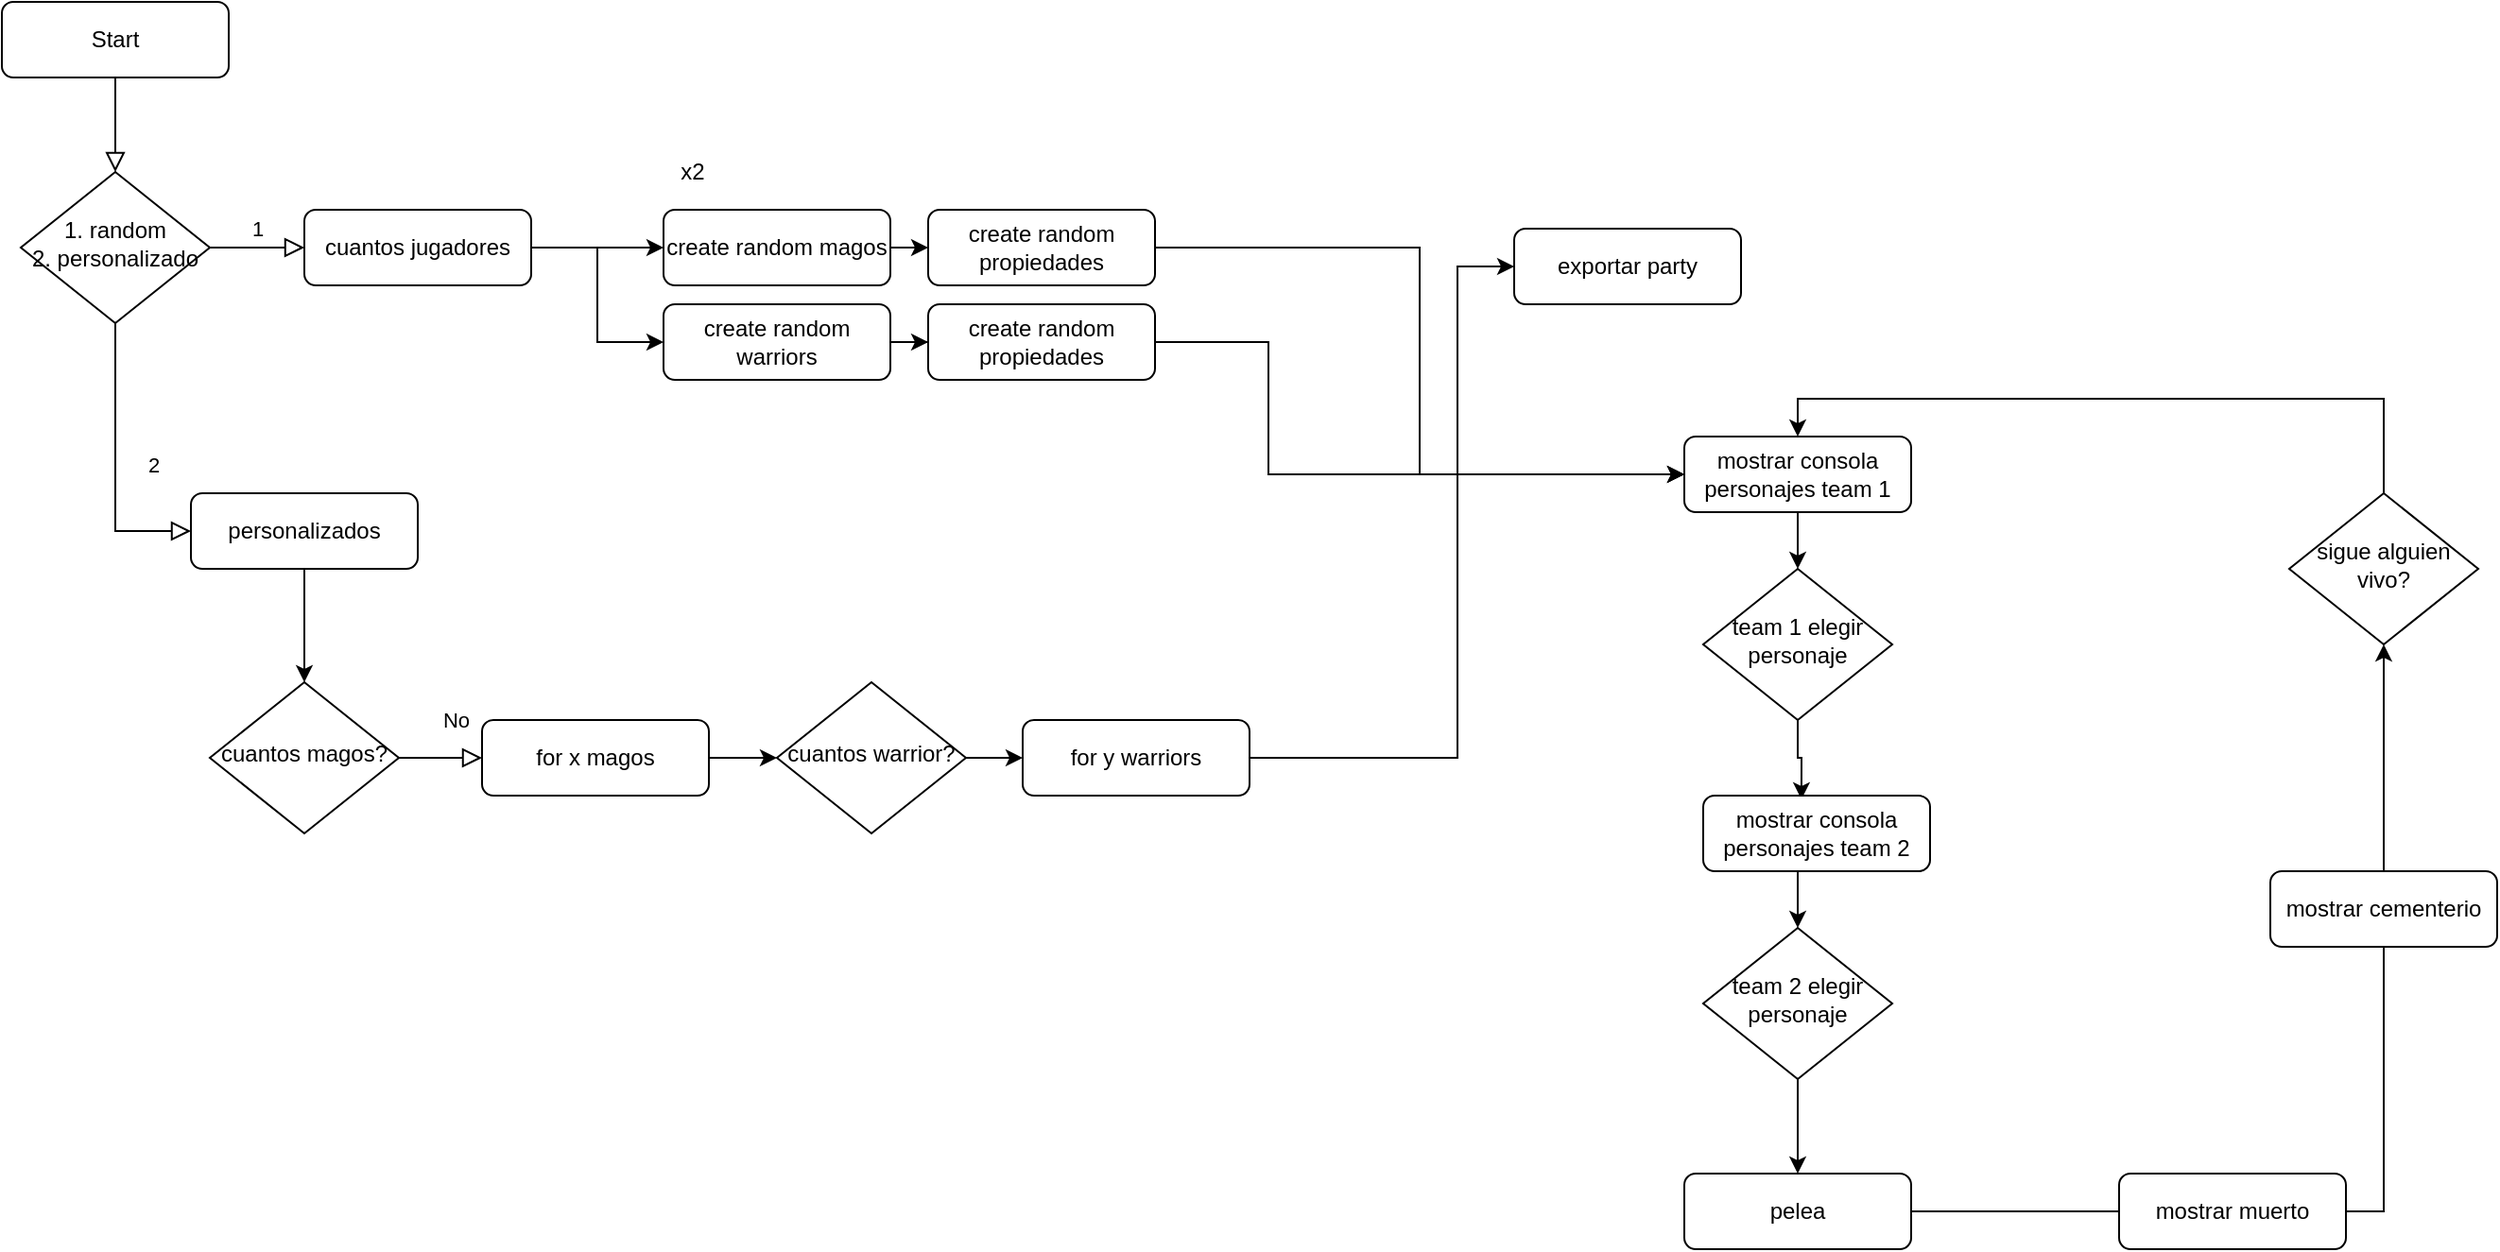 <mxfile version="19.0.0" type="github">
  <diagram id="C5RBs43oDa-KdzZeNtuy" name="Page-1">
    <mxGraphModel dx="1151" dy="776" grid="1" gridSize="10" guides="1" tooltips="1" connect="1" arrows="1" fold="1" page="1" pageScale="1" pageWidth="827" pageHeight="1169" math="0" shadow="0">
      <root>
        <mxCell id="WIyWlLk6GJQsqaUBKTNV-0" />
        <mxCell id="WIyWlLk6GJQsqaUBKTNV-1" parent="WIyWlLk6GJQsqaUBKTNV-0" />
        <mxCell id="WIyWlLk6GJQsqaUBKTNV-2" value="" style="rounded=0;html=1;jettySize=auto;orthogonalLoop=1;fontSize=11;endArrow=block;endFill=0;endSize=8;strokeWidth=1;shadow=0;labelBackgroundColor=none;edgeStyle=orthogonalEdgeStyle;" parent="WIyWlLk6GJQsqaUBKTNV-1" source="WIyWlLk6GJQsqaUBKTNV-3" target="WIyWlLk6GJQsqaUBKTNV-6" edge="1">
          <mxGeometry relative="1" as="geometry" />
        </mxCell>
        <mxCell id="WIyWlLk6GJQsqaUBKTNV-3" value="Start" style="rounded=1;whiteSpace=wrap;html=1;fontSize=12;glass=0;strokeWidth=1;shadow=0;" parent="WIyWlLk6GJQsqaUBKTNV-1" vertex="1">
          <mxGeometry x="160" y="80" width="120" height="40" as="geometry" />
        </mxCell>
        <mxCell id="WIyWlLk6GJQsqaUBKTNV-4" value="2" style="rounded=0;html=1;jettySize=auto;orthogonalLoop=1;fontSize=11;endArrow=block;endFill=0;endSize=8;strokeWidth=1;shadow=0;labelBackgroundColor=none;edgeStyle=orthogonalEdgeStyle;entryX=0;entryY=0.5;entryDx=0;entryDy=0;" parent="WIyWlLk6GJQsqaUBKTNV-1" source="WIyWlLk6GJQsqaUBKTNV-6" target="Xes6MF6YQogt8XBGIQ9O-0" edge="1">
          <mxGeometry y="20" relative="1" as="geometry">
            <mxPoint as="offset" />
          </mxGeometry>
        </mxCell>
        <mxCell id="WIyWlLk6GJQsqaUBKTNV-5" value="1" style="edgeStyle=orthogonalEdgeStyle;rounded=0;html=1;jettySize=auto;orthogonalLoop=1;fontSize=11;endArrow=block;endFill=0;endSize=8;strokeWidth=1;shadow=0;labelBackgroundColor=none;" parent="WIyWlLk6GJQsqaUBKTNV-1" source="WIyWlLk6GJQsqaUBKTNV-6" target="WIyWlLk6GJQsqaUBKTNV-7" edge="1">
          <mxGeometry y="10" relative="1" as="geometry">
            <mxPoint as="offset" />
          </mxGeometry>
        </mxCell>
        <mxCell id="WIyWlLk6GJQsqaUBKTNV-6" value="1. random&lt;br&gt;2. personalizado" style="rhombus;whiteSpace=wrap;html=1;shadow=0;fontFamily=Helvetica;fontSize=12;align=center;strokeWidth=1;spacing=6;spacingTop=-4;" parent="WIyWlLk6GJQsqaUBKTNV-1" vertex="1">
          <mxGeometry x="170" y="170" width="100" height="80" as="geometry" />
        </mxCell>
        <mxCell id="Xes6MF6YQogt8XBGIQ9O-2" style="edgeStyle=orthogonalEdgeStyle;rounded=0;orthogonalLoop=1;jettySize=auto;html=1;exitX=1;exitY=0.5;exitDx=0;exitDy=0;entryX=0;entryY=0.5;entryDx=0;entryDy=0;" edge="1" parent="WIyWlLk6GJQsqaUBKTNV-1" source="WIyWlLk6GJQsqaUBKTNV-7" target="WIyWlLk6GJQsqaUBKTNV-12">
          <mxGeometry relative="1" as="geometry" />
        </mxCell>
        <mxCell id="Xes6MF6YQogt8XBGIQ9O-3" style="edgeStyle=orthogonalEdgeStyle;rounded=0;orthogonalLoop=1;jettySize=auto;html=1;exitX=1;exitY=0.5;exitDx=0;exitDy=0;entryX=0;entryY=0.5;entryDx=0;entryDy=0;" edge="1" parent="WIyWlLk6GJQsqaUBKTNV-1" source="WIyWlLk6GJQsqaUBKTNV-7" target="Xes6MF6YQogt8XBGIQ9O-1">
          <mxGeometry relative="1" as="geometry" />
        </mxCell>
        <mxCell id="WIyWlLk6GJQsqaUBKTNV-7" value="cuantos jugadores" style="rounded=1;whiteSpace=wrap;html=1;fontSize=12;glass=0;strokeWidth=1;shadow=0;" parent="WIyWlLk6GJQsqaUBKTNV-1" vertex="1">
          <mxGeometry x="320" y="190" width="120" height="40" as="geometry" />
        </mxCell>
        <mxCell id="WIyWlLk6GJQsqaUBKTNV-8" value="No" style="rounded=0;html=1;jettySize=auto;orthogonalLoop=1;fontSize=11;endArrow=block;endFill=0;endSize=8;strokeWidth=1;shadow=0;labelBackgroundColor=none;edgeStyle=orthogonalEdgeStyle;" parent="WIyWlLk6GJQsqaUBKTNV-1" source="WIyWlLk6GJQsqaUBKTNV-10" target="WIyWlLk6GJQsqaUBKTNV-11" edge="1">
          <mxGeometry x="0.333" y="20" relative="1" as="geometry">
            <mxPoint as="offset" />
          </mxGeometry>
        </mxCell>
        <mxCell id="WIyWlLk6GJQsqaUBKTNV-10" value="cuantos magos?" style="rhombus;whiteSpace=wrap;html=1;shadow=0;fontFamily=Helvetica;fontSize=12;align=center;strokeWidth=1;spacing=6;spacingTop=-4;" parent="WIyWlLk6GJQsqaUBKTNV-1" vertex="1">
          <mxGeometry x="270" y="440" width="100" height="80" as="geometry" />
        </mxCell>
        <mxCell id="Xes6MF6YQogt8XBGIQ9O-13" style="edgeStyle=orthogonalEdgeStyle;rounded=0;orthogonalLoop=1;jettySize=auto;html=1;" edge="1" parent="WIyWlLk6GJQsqaUBKTNV-1" source="WIyWlLk6GJQsqaUBKTNV-11" target="Xes6MF6YQogt8XBGIQ9O-11">
          <mxGeometry relative="1" as="geometry" />
        </mxCell>
        <mxCell id="WIyWlLk6GJQsqaUBKTNV-11" value="for x magos" style="rounded=1;whiteSpace=wrap;html=1;fontSize=12;glass=0;strokeWidth=1;shadow=0;" parent="WIyWlLk6GJQsqaUBKTNV-1" vertex="1">
          <mxGeometry x="414" y="460" width="120" height="40" as="geometry" />
        </mxCell>
        <mxCell id="Xes6MF6YQogt8XBGIQ9O-6" style="edgeStyle=orthogonalEdgeStyle;rounded=0;orthogonalLoop=1;jettySize=auto;html=1;exitX=1;exitY=0.5;exitDx=0;exitDy=0;entryX=0;entryY=0.5;entryDx=0;entryDy=0;" edge="1" parent="WIyWlLk6GJQsqaUBKTNV-1" source="WIyWlLk6GJQsqaUBKTNV-12" target="Xes6MF6YQogt8XBGIQ9O-5">
          <mxGeometry relative="1" as="geometry" />
        </mxCell>
        <mxCell id="WIyWlLk6GJQsqaUBKTNV-12" value="create random magos" style="rounded=1;whiteSpace=wrap;html=1;fontSize=12;glass=0;strokeWidth=1;shadow=0;" parent="WIyWlLk6GJQsqaUBKTNV-1" vertex="1">
          <mxGeometry x="510" y="190" width="120" height="40" as="geometry" />
        </mxCell>
        <mxCell id="Xes6MF6YQogt8XBGIQ9O-10" style="edgeStyle=orthogonalEdgeStyle;rounded=0;orthogonalLoop=1;jettySize=auto;html=1;exitX=0.5;exitY=1;exitDx=0;exitDy=0;" edge="1" parent="WIyWlLk6GJQsqaUBKTNV-1" source="Xes6MF6YQogt8XBGIQ9O-0" target="WIyWlLk6GJQsqaUBKTNV-10">
          <mxGeometry relative="1" as="geometry" />
        </mxCell>
        <mxCell id="Xes6MF6YQogt8XBGIQ9O-0" value="personalizados" style="rounded=1;whiteSpace=wrap;html=1;fontSize=12;glass=0;strokeWidth=1;shadow=0;" vertex="1" parent="WIyWlLk6GJQsqaUBKTNV-1">
          <mxGeometry x="260" y="340" width="120" height="40" as="geometry" />
        </mxCell>
        <mxCell id="Xes6MF6YQogt8XBGIQ9O-8" style="edgeStyle=orthogonalEdgeStyle;rounded=0;orthogonalLoop=1;jettySize=auto;html=1;exitX=1;exitY=0.5;exitDx=0;exitDy=0;" edge="1" parent="WIyWlLk6GJQsqaUBKTNV-1" source="Xes6MF6YQogt8XBGIQ9O-1" target="Xes6MF6YQogt8XBGIQ9O-7">
          <mxGeometry relative="1" as="geometry" />
        </mxCell>
        <mxCell id="Xes6MF6YQogt8XBGIQ9O-1" value="create random warriors" style="rounded=1;whiteSpace=wrap;html=1;fontSize=12;glass=0;strokeWidth=1;shadow=0;" vertex="1" parent="WIyWlLk6GJQsqaUBKTNV-1">
          <mxGeometry x="510" y="240" width="120" height="40" as="geometry" />
        </mxCell>
        <mxCell id="Xes6MF6YQogt8XBGIQ9O-4" value="x2" style="text;html=1;align=center;verticalAlign=middle;resizable=0;points=[];autosize=1;strokeColor=none;fillColor=none;" vertex="1" parent="WIyWlLk6GJQsqaUBKTNV-1">
          <mxGeometry x="510" y="160" width="30" height="20" as="geometry" />
        </mxCell>
        <mxCell id="Xes6MF6YQogt8XBGIQ9O-16" style="edgeStyle=orthogonalEdgeStyle;rounded=0;orthogonalLoop=1;jettySize=auto;html=1;exitX=1;exitY=0.5;exitDx=0;exitDy=0;entryX=0;entryY=0.5;entryDx=0;entryDy=0;" edge="1" parent="WIyWlLk6GJQsqaUBKTNV-1" source="Xes6MF6YQogt8XBGIQ9O-5" target="Xes6MF6YQogt8XBGIQ9O-9">
          <mxGeometry relative="1" as="geometry" />
        </mxCell>
        <mxCell id="Xes6MF6YQogt8XBGIQ9O-5" value="create random propiedades" style="rounded=1;whiteSpace=wrap;html=1;fontSize=12;glass=0;strokeWidth=1;shadow=0;" vertex="1" parent="WIyWlLk6GJQsqaUBKTNV-1">
          <mxGeometry x="650" y="190" width="120" height="40" as="geometry" />
        </mxCell>
        <mxCell id="Xes6MF6YQogt8XBGIQ9O-17" style="edgeStyle=orthogonalEdgeStyle;rounded=0;orthogonalLoop=1;jettySize=auto;html=1;exitX=1;exitY=0.5;exitDx=0;exitDy=0;" edge="1" parent="WIyWlLk6GJQsqaUBKTNV-1" source="Xes6MF6YQogt8XBGIQ9O-7">
          <mxGeometry relative="1" as="geometry">
            <mxPoint x="1050" y="330" as="targetPoint" />
            <Array as="points">
              <mxPoint x="830" y="260" />
              <mxPoint x="830" y="330" />
            </Array>
          </mxGeometry>
        </mxCell>
        <mxCell id="Xes6MF6YQogt8XBGIQ9O-7" value="create random propiedades" style="rounded=1;whiteSpace=wrap;html=1;fontSize=12;glass=0;strokeWidth=1;shadow=0;" vertex="1" parent="WIyWlLk6GJQsqaUBKTNV-1">
          <mxGeometry x="650" y="240" width="120" height="40" as="geometry" />
        </mxCell>
        <mxCell id="Xes6MF6YQogt8XBGIQ9O-21" style="edgeStyle=orthogonalEdgeStyle;rounded=0;orthogonalLoop=1;jettySize=auto;html=1;exitX=0.5;exitY=1;exitDx=0;exitDy=0;" edge="1" parent="WIyWlLk6GJQsqaUBKTNV-1" source="Xes6MF6YQogt8XBGIQ9O-9" target="Xes6MF6YQogt8XBGIQ9O-19">
          <mxGeometry relative="1" as="geometry" />
        </mxCell>
        <mxCell id="Xes6MF6YQogt8XBGIQ9O-9" value="mostrar consola personajes team 1" style="rounded=1;whiteSpace=wrap;html=1;fontSize=12;glass=0;strokeWidth=1;shadow=0;" vertex="1" parent="WIyWlLk6GJQsqaUBKTNV-1">
          <mxGeometry x="1050" y="310" width="120" height="40" as="geometry" />
        </mxCell>
        <mxCell id="Xes6MF6YQogt8XBGIQ9O-15" style="edgeStyle=orthogonalEdgeStyle;rounded=0;orthogonalLoop=1;jettySize=auto;html=1;exitX=1;exitY=0.5;exitDx=0;exitDy=0;" edge="1" parent="WIyWlLk6GJQsqaUBKTNV-1" source="Xes6MF6YQogt8XBGIQ9O-11" target="Xes6MF6YQogt8XBGIQ9O-14">
          <mxGeometry relative="1" as="geometry" />
        </mxCell>
        <mxCell id="Xes6MF6YQogt8XBGIQ9O-11" value="cuantos warrior?" style="rhombus;whiteSpace=wrap;html=1;shadow=0;fontFamily=Helvetica;fontSize=12;align=center;strokeWidth=1;spacing=6;spacingTop=-4;" vertex="1" parent="WIyWlLk6GJQsqaUBKTNV-1">
          <mxGeometry x="570" y="440" width="100" height="80" as="geometry" />
        </mxCell>
        <mxCell id="Xes6MF6YQogt8XBGIQ9O-18" style="edgeStyle=orthogonalEdgeStyle;rounded=0;orthogonalLoop=1;jettySize=auto;html=1;exitX=1;exitY=0.5;exitDx=0;exitDy=0;" edge="1" parent="WIyWlLk6GJQsqaUBKTNV-1" source="Xes6MF6YQogt8XBGIQ9O-14">
          <mxGeometry relative="1" as="geometry">
            <mxPoint x="1050" y="330" as="targetPoint" />
            <Array as="points">
              <mxPoint x="930" y="480" />
              <mxPoint x="930" y="330" />
            </Array>
          </mxGeometry>
        </mxCell>
        <mxCell id="Xes6MF6YQogt8XBGIQ9O-38" style="edgeStyle=orthogonalEdgeStyle;rounded=0;orthogonalLoop=1;jettySize=auto;html=1;exitX=1;exitY=0.5;exitDx=0;exitDy=0;" edge="1" parent="WIyWlLk6GJQsqaUBKTNV-1" source="Xes6MF6YQogt8XBGIQ9O-14" target="Xes6MF6YQogt8XBGIQ9O-37">
          <mxGeometry relative="1" as="geometry">
            <Array as="points">
              <mxPoint x="930" y="480" />
              <mxPoint x="930" y="220" />
            </Array>
          </mxGeometry>
        </mxCell>
        <mxCell id="Xes6MF6YQogt8XBGIQ9O-14" value="for y warriors" style="rounded=1;whiteSpace=wrap;html=1;fontSize=12;glass=0;strokeWidth=1;shadow=0;" vertex="1" parent="WIyWlLk6GJQsqaUBKTNV-1">
          <mxGeometry x="700" y="460" width="120" height="40" as="geometry" />
        </mxCell>
        <mxCell id="Xes6MF6YQogt8XBGIQ9O-24" style="edgeStyle=orthogonalEdgeStyle;rounded=0;orthogonalLoop=1;jettySize=auto;html=1;exitX=0.5;exitY=1;exitDx=0;exitDy=0;entryX=0.433;entryY=0.05;entryDx=0;entryDy=0;entryPerimeter=0;" edge="1" parent="WIyWlLk6GJQsqaUBKTNV-1" source="Xes6MF6YQogt8XBGIQ9O-19" target="Xes6MF6YQogt8XBGIQ9O-22">
          <mxGeometry relative="1" as="geometry" />
        </mxCell>
        <mxCell id="Xes6MF6YQogt8XBGIQ9O-19" value="team 1 elegir personaje" style="rhombus;whiteSpace=wrap;html=1;shadow=0;fontFamily=Helvetica;fontSize=12;align=center;strokeWidth=1;spacing=6;spacingTop=-4;" vertex="1" parent="WIyWlLk6GJQsqaUBKTNV-1">
          <mxGeometry x="1060" y="380" width="100" height="80" as="geometry" />
        </mxCell>
        <mxCell id="Xes6MF6YQogt8XBGIQ9O-27" style="edgeStyle=orthogonalEdgeStyle;rounded=0;orthogonalLoop=1;jettySize=auto;html=1;exitX=0.5;exitY=1;exitDx=0;exitDy=0;" edge="1" parent="WIyWlLk6GJQsqaUBKTNV-1" source="Xes6MF6YQogt8XBGIQ9O-20" target="Xes6MF6YQogt8XBGIQ9O-26">
          <mxGeometry relative="1" as="geometry" />
        </mxCell>
        <mxCell id="Xes6MF6YQogt8XBGIQ9O-20" value="team 2 elegir personaje" style="rhombus;whiteSpace=wrap;html=1;shadow=0;fontFamily=Helvetica;fontSize=12;align=center;strokeWidth=1;spacing=6;spacingTop=-4;" vertex="1" parent="WIyWlLk6GJQsqaUBKTNV-1">
          <mxGeometry x="1060" y="570" width="100" height="80" as="geometry" />
        </mxCell>
        <mxCell id="Xes6MF6YQogt8XBGIQ9O-25" style="edgeStyle=orthogonalEdgeStyle;rounded=0;orthogonalLoop=1;jettySize=auto;html=1;exitX=0.5;exitY=1;exitDx=0;exitDy=0;entryX=0.5;entryY=0;entryDx=0;entryDy=0;" edge="1" parent="WIyWlLk6GJQsqaUBKTNV-1" source="Xes6MF6YQogt8XBGIQ9O-22" target="Xes6MF6YQogt8XBGIQ9O-20">
          <mxGeometry relative="1" as="geometry" />
        </mxCell>
        <mxCell id="Xes6MF6YQogt8XBGIQ9O-22" value="mostrar consola personajes team 2" style="rounded=1;whiteSpace=wrap;html=1;fontSize=12;glass=0;strokeWidth=1;shadow=0;" vertex="1" parent="WIyWlLk6GJQsqaUBKTNV-1">
          <mxGeometry x="1060" y="500" width="120" height="40" as="geometry" />
        </mxCell>
        <mxCell id="Xes6MF6YQogt8XBGIQ9O-26" value="pelea" style="rounded=1;whiteSpace=wrap;html=1;fontSize=12;glass=0;strokeWidth=1;shadow=0;" vertex="1" parent="WIyWlLk6GJQsqaUBKTNV-1">
          <mxGeometry x="1050" y="700" width="120" height="40" as="geometry" />
        </mxCell>
        <mxCell id="Xes6MF6YQogt8XBGIQ9O-30" style="edgeStyle=orthogonalEdgeStyle;rounded=0;orthogonalLoop=1;jettySize=auto;html=1;exitX=0.5;exitY=0;exitDx=0;exitDy=0;entryX=0.5;entryY=0;entryDx=0;entryDy=0;" edge="1" parent="WIyWlLk6GJQsqaUBKTNV-1" source="Xes6MF6YQogt8XBGIQ9O-28" target="Xes6MF6YQogt8XBGIQ9O-9">
          <mxGeometry relative="1" as="geometry" />
        </mxCell>
        <mxCell id="Xes6MF6YQogt8XBGIQ9O-28" value="sigue alguien vivo?" style="rhombus;whiteSpace=wrap;html=1;shadow=0;fontFamily=Helvetica;fontSize=12;align=center;strokeWidth=1;spacing=6;spacingTop=-4;" vertex="1" parent="WIyWlLk6GJQsqaUBKTNV-1">
          <mxGeometry x="1370" y="340" width="100" height="80" as="geometry" />
        </mxCell>
        <mxCell id="Xes6MF6YQogt8XBGIQ9O-33" value="mostrar muerto" style="rounded=1;whiteSpace=wrap;html=1;fontSize=12;glass=0;strokeWidth=1;shadow=0;" vertex="1" parent="WIyWlLk6GJQsqaUBKTNV-1">
          <mxGeometry x="1280" y="700" width="120" height="40" as="geometry" />
        </mxCell>
        <mxCell id="Xes6MF6YQogt8XBGIQ9O-34" value="" style="edgeStyle=orthogonalEdgeStyle;rounded=0;orthogonalLoop=1;jettySize=auto;html=1;exitX=1;exitY=0.5;exitDx=0;exitDy=0;entryX=0;entryY=0.5;entryDx=0;entryDy=0;endArrow=none;" edge="1" parent="WIyWlLk6GJQsqaUBKTNV-1" source="Xes6MF6YQogt8XBGIQ9O-26" target="Xes6MF6YQogt8XBGIQ9O-33">
          <mxGeometry relative="1" as="geometry">
            <mxPoint x="1170" y="720" as="sourcePoint" />
            <mxPoint x="1340" y="600" as="targetPoint" />
          </mxGeometry>
        </mxCell>
        <mxCell id="Xes6MF6YQogt8XBGIQ9O-36" style="edgeStyle=orthogonalEdgeStyle;rounded=0;orthogonalLoop=1;jettySize=auto;html=1;exitX=0.5;exitY=0;exitDx=0;exitDy=0;entryX=0.5;entryY=1;entryDx=0;entryDy=0;" edge="1" parent="WIyWlLk6GJQsqaUBKTNV-1" source="Xes6MF6YQogt8XBGIQ9O-32" target="Xes6MF6YQogt8XBGIQ9O-28">
          <mxGeometry relative="1" as="geometry" />
        </mxCell>
        <mxCell id="Xes6MF6YQogt8XBGIQ9O-32" value="mostrar cementerio" style="rounded=1;whiteSpace=wrap;html=1;fontSize=12;glass=0;strokeWidth=1;shadow=0;" vertex="1" parent="WIyWlLk6GJQsqaUBKTNV-1">
          <mxGeometry x="1360" y="540" width="120" height="40" as="geometry" />
        </mxCell>
        <mxCell id="Xes6MF6YQogt8XBGIQ9O-35" value="" style="edgeStyle=orthogonalEdgeStyle;rounded=0;orthogonalLoop=1;jettySize=auto;html=1;exitX=1;exitY=0.5;exitDx=0;exitDy=0;entryX=0.5;entryY=1;entryDx=0;entryDy=0;startArrow=none;endArrow=none;" edge="1" parent="WIyWlLk6GJQsqaUBKTNV-1" source="Xes6MF6YQogt8XBGIQ9O-33" target="Xes6MF6YQogt8XBGIQ9O-32">
          <mxGeometry relative="1" as="geometry">
            <mxPoint x="1361" y="720" as="sourcePoint" />
            <mxPoint x="1340" y="600" as="targetPoint" />
          </mxGeometry>
        </mxCell>
        <mxCell id="Xes6MF6YQogt8XBGIQ9O-37" value="exportar party" style="rounded=1;whiteSpace=wrap;html=1;fontSize=12;glass=0;strokeWidth=1;shadow=0;" vertex="1" parent="WIyWlLk6GJQsqaUBKTNV-1">
          <mxGeometry x="960" y="200" width="120" height="40" as="geometry" />
        </mxCell>
      </root>
    </mxGraphModel>
  </diagram>
</mxfile>

